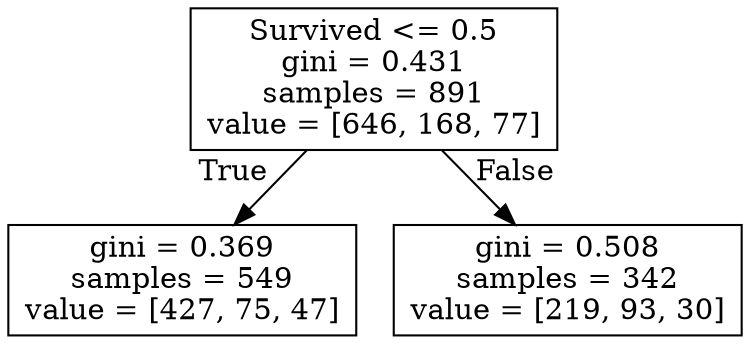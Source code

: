 digraph Tree {
node [shape=box] ;
0 [label="Survived <= 0.5\ngini = 0.431\nsamples = 891\nvalue = [646, 168, 77]"] ;
1 [label="gini = 0.369\nsamples = 549\nvalue = [427, 75, 47]"] ;
0 -> 1 [labeldistance=2.5, labelangle=45, headlabel="True"] ;
2 [label="gini = 0.508\nsamples = 342\nvalue = [219, 93, 30]"] ;
0 -> 2 [labeldistance=2.5, labelangle=-45, headlabel="False"] ;
}